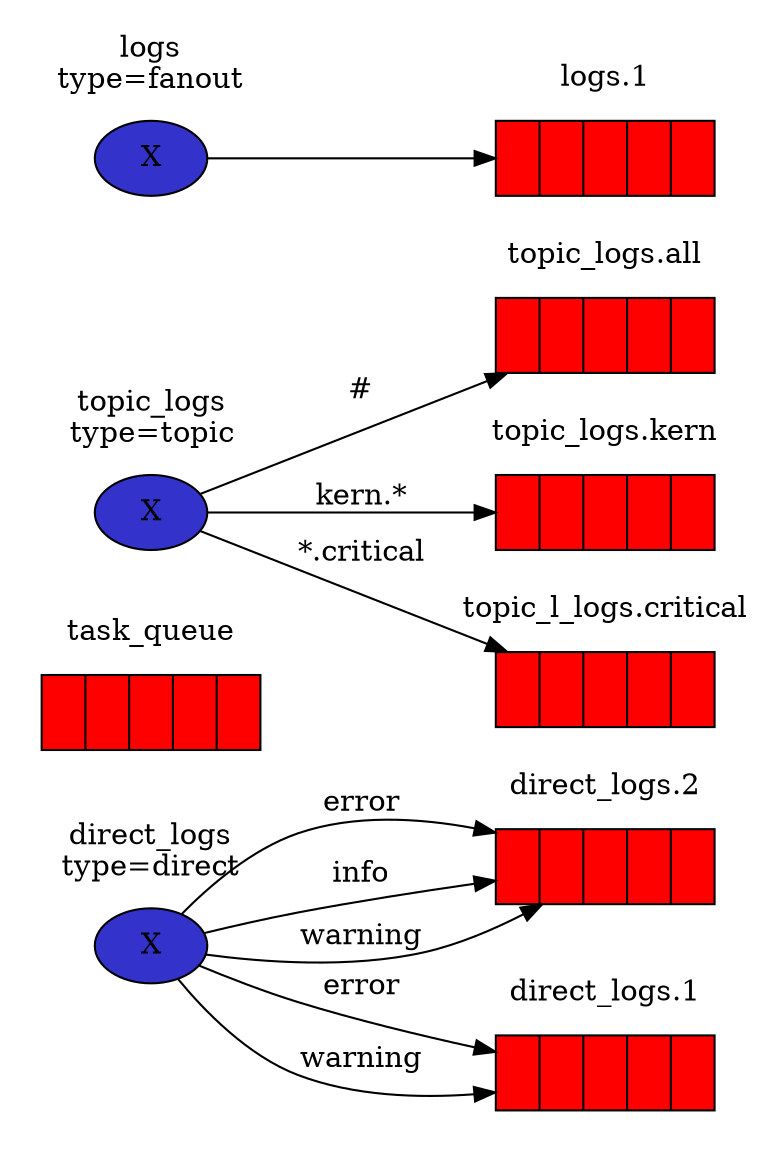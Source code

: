 digraph {
  bgcolor=transparent;
  truecolor=true;
  rankdir=LR;
  node [style="filled"];

  subgraph cluster_Q_direct_logs_2 {
    label="direct_logs.2";
    color=transparent;
    "Q_direct_logs_2" [label="{||||}", fillcolor="red", shape="record"];
  }

  subgraph cluster_Q_task_queue {
    label="task_queue";
    color=transparent;
    "Q_task_queue" [label="{||||}", fillcolor="red", shape="record"];
  }

  subgraph cluster_Q_direct_logs_1 {
    label="direct_logs.1";
    color=transparent;
    "Q_direct_logs_1" [label="{||||}", fillcolor="red", shape="record"];
  }

  subgraph cluster_Q_topic_logs_all {
    label="topic_logs.all";
    color=transparent;
    "Q_topic_logs_all" [label="{||||}", fillcolor="red", shape="record"];
  }

  subgraph cluster_Q_logs_1 {
    label="logs.1";
    color=transparent;
    "Q_logs_1" [label="{||||}", fillcolor="red", shape="record"];
  }

  subgraph cluster_Q_topic_logs_kern {
    label="topic_logs.kern";
    color=transparent;
    "Q_topic_logs_kern" [label="{||||}", fillcolor="red", shape="record"];
  }

  subgraph cluster_Q_topic_l_logs_critical {
    label="topic_l_logs.critical";
    color=transparent;
    "Q_topic_l_logs_critical" [label="{||||}", fillcolor="red", shape="record"];
  }

  subgraph cluster_X_topic_logs {
    label="topic_logs\ntype=topic";
    color=transparent;
    "X_topic_logs" [label="X", fillcolor="#3333CC", shape="ellipse"];
  }

  subgraph cluster_X_logs {
    label="logs\ntype=fanout";
    color=transparent;
    "X_logs" [label="X", fillcolor="#3333CC", shape="ellipse"];
  }

  subgraph cluster_X_direct_logs {
    label="direct_logs\ntype=direct";
    color=transparent;
    "X_direct_logs" [label="X", fillcolor="#3333CC", shape="ellipse"];
  }

  X_direct_logs -> Q_direct_logs_1 [label="error"];
  X_direct_logs -> Q_direct_logs_2 [label="error"];
  X_direct_logs -> Q_direct_logs_2 [label="info"];
  X_direct_logs -> Q_direct_logs_1 [label="warning"];
  X_direct_logs -> Q_direct_logs_2 [label="warning"];
  X_logs -> Q_logs_1 [label=""];
  X_topic_logs -> Q_topic_logs_all [label="#"];
  X_topic_logs -> Q_topic_l_logs_critical [label="*.critical"];
  X_topic_logs -> Q_topic_logs_kern [label="kern.*"];
}
